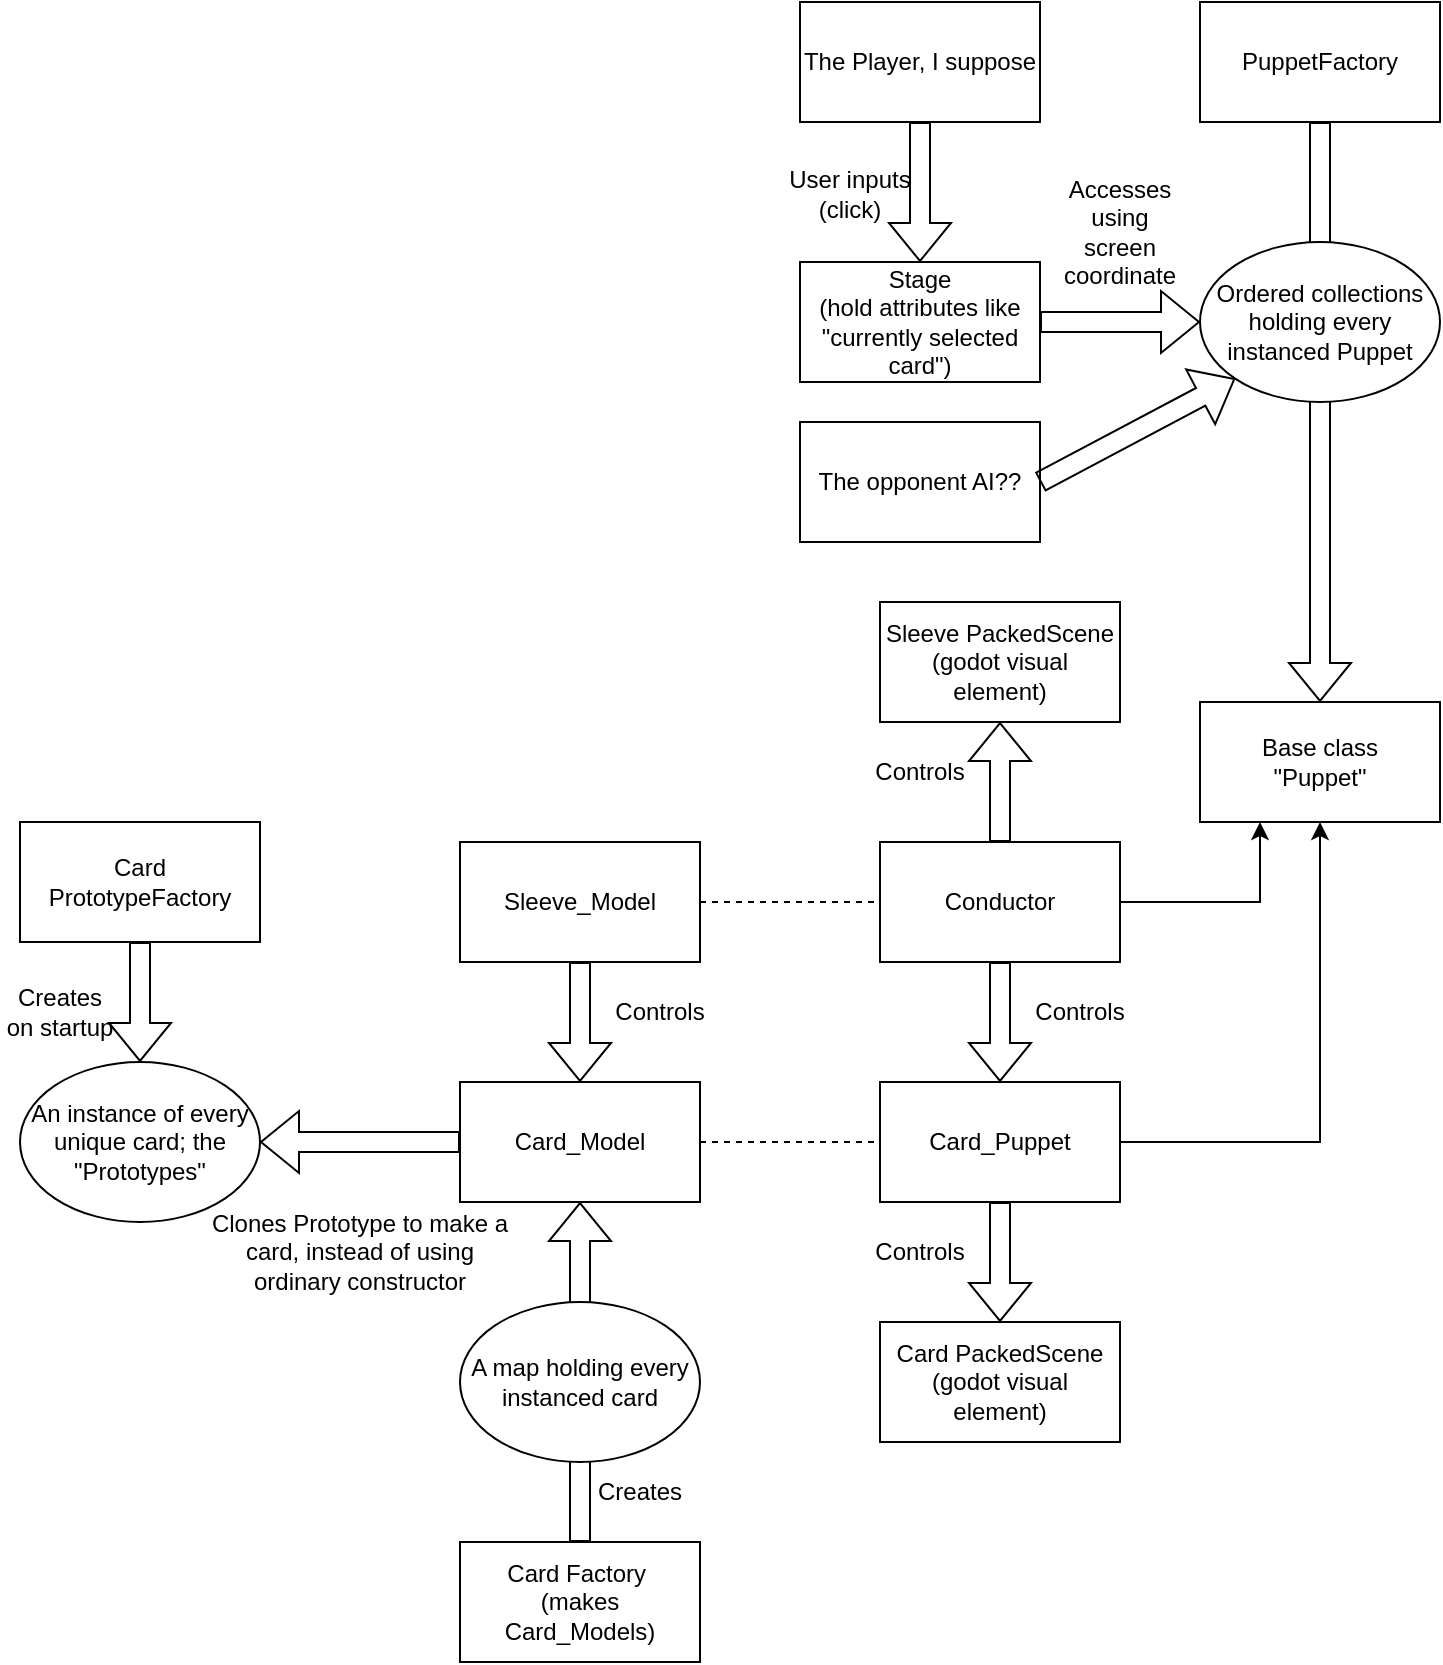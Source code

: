 <mxfile version="26.0.14">
  <diagram name="Page-1" id="O30LLgud_6TFPa-AbBOW">
    <mxGraphModel dx="1750" dy="928" grid="1" gridSize="10" guides="1" tooltips="1" connect="1" arrows="1" fold="1" page="1" pageScale="1" pageWidth="850" pageHeight="1100" math="0" shadow="0">
      <root>
        <mxCell id="0" />
        <mxCell id="1" parent="0" />
        <mxCell id="1Do7L8G-FdpPgMf-15_G-1" value="Card_Model" style="rounded=0;whiteSpace=wrap;html=1;" vertex="1" parent="1">
          <mxGeometry x="270" y="740" width="120" height="60" as="geometry" />
        </mxCell>
        <mxCell id="1Do7L8G-FdpPgMf-15_G-2" value="Sleeve_Model" style="rounded=0;whiteSpace=wrap;html=1;" vertex="1" parent="1">
          <mxGeometry x="270" y="620" width="120" height="60" as="geometry" />
        </mxCell>
        <mxCell id="1Do7L8G-FdpPgMf-15_G-3" value="Card_Puppet" style="rounded=0;whiteSpace=wrap;html=1;" vertex="1" parent="1">
          <mxGeometry x="480" y="740" width="120" height="60" as="geometry" />
        </mxCell>
        <mxCell id="1Do7L8G-FdpPgMf-15_G-4" value="Conductor" style="rounded=0;whiteSpace=wrap;html=1;" vertex="1" parent="1">
          <mxGeometry x="480" y="620" width="120" height="60" as="geometry" />
        </mxCell>
        <mxCell id="1Do7L8G-FdpPgMf-15_G-6" value="" style="endArrow=none;dashed=1;html=1;rounded=0;exitX=1;exitY=0.5;exitDx=0;exitDy=0;entryX=0;entryY=0.5;entryDx=0;entryDy=0;" edge="1" parent="1" source="1Do7L8G-FdpPgMf-15_G-2" target="1Do7L8G-FdpPgMf-15_G-4">
          <mxGeometry width="50" height="50" relative="1" as="geometry">
            <mxPoint x="380" y="740" as="sourcePoint" />
            <mxPoint x="430" y="690" as="targetPoint" />
          </mxGeometry>
        </mxCell>
        <mxCell id="1Do7L8G-FdpPgMf-15_G-7" value="" style="endArrow=none;dashed=1;html=1;rounded=0;exitX=1;exitY=0.5;exitDx=0;exitDy=0;entryX=0;entryY=0.5;entryDx=0;entryDy=0;" edge="1" parent="1" source="1Do7L8G-FdpPgMf-15_G-1" target="1Do7L8G-FdpPgMf-15_G-3">
          <mxGeometry width="50" height="50" relative="1" as="geometry">
            <mxPoint x="290" y="1030" as="sourcePoint" />
            <mxPoint x="340" y="980" as="targetPoint" />
          </mxGeometry>
        </mxCell>
        <mxCell id="1Do7L8G-FdpPgMf-15_G-8" value="Base class&lt;br&gt;&quot;Puppet&quot;" style="rounded=0;whiteSpace=wrap;html=1;" vertex="1" parent="1">
          <mxGeometry x="640" y="550" width="120" height="60" as="geometry" />
        </mxCell>
        <mxCell id="1Do7L8G-FdpPgMf-15_G-10" value="" style="endArrow=classic;html=1;rounded=0;entryX=0.5;entryY=1;entryDx=0;entryDy=0;exitX=1;exitY=0.5;exitDx=0;exitDy=0;" edge="1" parent="1" source="1Do7L8G-FdpPgMf-15_G-3" target="1Do7L8G-FdpPgMf-15_G-8">
          <mxGeometry width="50" height="50" relative="1" as="geometry">
            <mxPoint x="760" y="800" as="sourcePoint" />
            <mxPoint x="820" y="720" as="targetPoint" />
            <Array as="points">
              <mxPoint x="700" y="770" />
            </Array>
          </mxGeometry>
        </mxCell>
        <mxCell id="1Do7L8G-FdpPgMf-15_G-11" value="" style="endArrow=classic;html=1;rounded=0;entryX=0.25;entryY=1;entryDx=0;entryDy=0;exitX=1;exitY=0.5;exitDx=0;exitDy=0;" edge="1" parent="1" source="1Do7L8G-FdpPgMf-15_G-4" target="1Do7L8G-FdpPgMf-15_G-8">
          <mxGeometry width="50" height="50" relative="1" as="geometry">
            <mxPoint x="770" y="810" as="sourcePoint" />
            <mxPoint x="830" y="730" as="targetPoint" />
            <Array as="points">
              <mxPoint x="670" y="650" />
            </Array>
          </mxGeometry>
        </mxCell>
        <mxCell id="1Do7L8G-FdpPgMf-15_G-12" value="" style="shape=flexArrow;endArrow=classic;html=1;rounded=0;entryX=0.5;entryY=0;entryDx=0;entryDy=0;exitX=0.5;exitY=1;exitDx=0;exitDy=0;" edge="1" parent="1" source="1Do7L8G-FdpPgMf-15_G-2" target="1Do7L8G-FdpPgMf-15_G-1">
          <mxGeometry width="50" height="50" relative="1" as="geometry">
            <mxPoint x="390" y="940" as="sourcePoint" />
            <mxPoint x="440" y="890" as="targetPoint" />
          </mxGeometry>
        </mxCell>
        <mxCell id="1Do7L8G-FdpPgMf-15_G-13" value="Controls" style="text;html=1;align=center;verticalAlign=middle;whiteSpace=wrap;rounded=0;" vertex="1" parent="1">
          <mxGeometry x="340" y="690" width="60" height="30" as="geometry" />
        </mxCell>
        <mxCell id="1Do7L8G-FdpPgMf-15_G-14" value="" style="shape=flexArrow;endArrow=classic;html=1;rounded=0;exitX=0.5;exitY=1;exitDx=0;exitDy=0;entryX=0.5;entryY=0;entryDx=0;entryDy=0;" edge="1" parent="1" source="1Do7L8G-FdpPgMf-15_G-4" target="1Do7L8G-FdpPgMf-15_G-3">
          <mxGeometry width="50" height="50" relative="1" as="geometry">
            <mxPoint x="580" y="910" as="sourcePoint" />
            <mxPoint x="630" y="860" as="targetPoint" />
          </mxGeometry>
        </mxCell>
        <mxCell id="1Do7L8G-FdpPgMf-15_G-15" value="Controls" style="text;html=1;align=center;verticalAlign=middle;whiteSpace=wrap;rounded=0;" vertex="1" parent="1">
          <mxGeometry x="550" y="690" width="60" height="30" as="geometry" />
        </mxCell>
        <mxCell id="1Do7L8G-FdpPgMf-15_G-17" value="Card PackedScene&lt;br&gt;(godot visual element)" style="rounded=0;whiteSpace=wrap;html=1;" vertex="1" parent="1">
          <mxGeometry x="480" y="860" width="120" height="60" as="geometry" />
        </mxCell>
        <mxCell id="1Do7L8G-FdpPgMf-15_G-18" value="Sleeve PackedScene&lt;br&gt;(godot visual element)" style="rounded=0;whiteSpace=wrap;html=1;" vertex="1" parent="1">
          <mxGeometry x="480" y="500" width="120" height="60" as="geometry" />
        </mxCell>
        <mxCell id="1Do7L8G-FdpPgMf-15_G-19" value="" style="shape=flexArrow;endArrow=classic;html=1;rounded=0;entryX=0.5;entryY=1;entryDx=0;entryDy=0;exitX=0.5;exitY=0;exitDx=0;exitDy=0;" edge="1" parent="1" source="1Do7L8G-FdpPgMf-15_G-4" target="1Do7L8G-FdpPgMf-15_G-18">
          <mxGeometry width="50" height="50" relative="1" as="geometry">
            <mxPoint x="380" y="610" as="sourcePoint" />
            <mxPoint x="430" y="560" as="targetPoint" />
          </mxGeometry>
        </mxCell>
        <mxCell id="1Do7L8G-FdpPgMf-15_G-20" value="" style="shape=flexArrow;endArrow=classic;html=1;rounded=0;exitX=0.5;exitY=1;exitDx=0;exitDy=0;entryX=0.5;entryY=0;entryDx=0;entryDy=0;" edge="1" parent="1" source="1Do7L8G-FdpPgMf-15_G-3" target="1Do7L8G-FdpPgMf-15_G-17">
          <mxGeometry width="50" height="50" relative="1" as="geometry">
            <mxPoint x="540" y="1070" as="sourcePoint" />
            <mxPoint x="590" y="1020" as="targetPoint" />
          </mxGeometry>
        </mxCell>
        <mxCell id="1Do7L8G-FdpPgMf-15_G-21" value="Controls" style="text;html=1;align=center;verticalAlign=middle;whiteSpace=wrap;rounded=0;" vertex="1" parent="1">
          <mxGeometry x="470" y="570" width="60" height="30" as="geometry" />
        </mxCell>
        <mxCell id="1Do7L8G-FdpPgMf-15_G-22" value="Controls" style="text;html=1;align=center;verticalAlign=middle;whiteSpace=wrap;rounded=0;" vertex="1" parent="1">
          <mxGeometry x="470" y="810" width="60" height="30" as="geometry" />
        </mxCell>
        <mxCell id="1Do7L8G-FdpPgMf-15_G-23" value="Card PrototypeFactory" style="rounded=0;whiteSpace=wrap;html=1;" vertex="1" parent="1">
          <mxGeometry x="50" y="610" width="120" height="60" as="geometry" />
        </mxCell>
        <mxCell id="1Do7L8G-FdpPgMf-15_G-24" value="An instance of every unique card; the &quot;Prototypes&quot;" style="ellipse;whiteSpace=wrap;html=1;" vertex="1" parent="1">
          <mxGeometry x="50" y="730" width="120" height="80" as="geometry" />
        </mxCell>
        <mxCell id="1Do7L8G-FdpPgMf-15_G-25" value="" style="shape=flexArrow;endArrow=classic;html=1;rounded=0;exitX=0.5;exitY=1;exitDx=0;exitDy=0;entryX=0.5;entryY=0;entryDx=0;entryDy=0;" edge="1" parent="1" source="1Do7L8G-FdpPgMf-15_G-23" target="1Do7L8G-FdpPgMf-15_G-24">
          <mxGeometry width="50" height="50" relative="1" as="geometry">
            <mxPoint x="330" y="960" as="sourcePoint" />
            <mxPoint x="380" y="910" as="targetPoint" />
          </mxGeometry>
        </mxCell>
        <mxCell id="1Do7L8G-FdpPgMf-15_G-26" value="Creates on startup" style="text;html=1;align=center;verticalAlign=middle;whiteSpace=wrap;rounded=0;" vertex="1" parent="1">
          <mxGeometry x="40" y="690" width="60" height="30" as="geometry" />
        </mxCell>
        <mxCell id="1Do7L8G-FdpPgMf-15_G-27" value="" style="shape=flexArrow;endArrow=classic;html=1;rounded=0;entryX=1;entryY=0.5;entryDx=0;entryDy=0;exitX=0;exitY=0.5;exitDx=0;exitDy=0;" edge="1" parent="1" source="1Do7L8G-FdpPgMf-15_G-1" target="1Do7L8G-FdpPgMf-15_G-24">
          <mxGeometry width="50" height="50" relative="1" as="geometry">
            <mxPoint x="220" y="930" as="sourcePoint" />
            <mxPoint x="270" y="880" as="targetPoint" />
          </mxGeometry>
        </mxCell>
        <mxCell id="1Do7L8G-FdpPgMf-15_G-28" value="Clones Prototype to make a card, instead of using ordinary constructor" style="text;html=1;align=center;verticalAlign=middle;whiteSpace=wrap;rounded=0;" vertex="1" parent="1">
          <mxGeometry x="140" y="810" width="160" height="30" as="geometry" />
        </mxCell>
        <mxCell id="1Do7L8G-FdpPgMf-15_G-30" value="Card Factory&amp;nbsp;&lt;br&gt;(makes Card_Models)" style="rounded=0;whiteSpace=wrap;html=1;" vertex="1" parent="1">
          <mxGeometry x="270" y="970" width="120" height="60" as="geometry" />
        </mxCell>
        <mxCell id="1Do7L8G-FdpPgMf-15_G-32" value="Creates" style="text;html=1;align=center;verticalAlign=middle;whiteSpace=wrap;rounded=0;" vertex="1" parent="1">
          <mxGeometry x="330" y="930" width="60" height="30" as="geometry" />
        </mxCell>
        <mxCell id="1Do7L8G-FdpPgMf-15_G-36" value="" style="shape=flexArrow;endArrow=classic;html=1;rounded=0;entryX=0.5;entryY=1;entryDx=0;entryDy=0;exitX=0.5;exitY=0;exitDx=0;exitDy=0;" edge="1" parent="1" source="1Do7L8G-FdpPgMf-15_G-30" target="1Do7L8G-FdpPgMf-15_G-1">
          <mxGeometry width="50" height="50" relative="1" as="geometry">
            <mxPoint x="240" y="950" as="sourcePoint" />
            <mxPoint x="290" y="900" as="targetPoint" />
          </mxGeometry>
        </mxCell>
        <mxCell id="1Do7L8G-FdpPgMf-15_G-38" value="Stage&lt;br&gt;(hold attributes like &quot;currently selected card&quot;)" style="rounded=0;whiteSpace=wrap;html=1;" vertex="1" parent="1">
          <mxGeometry x="440" y="330" width="120" height="60" as="geometry" />
        </mxCell>
        <mxCell id="1Do7L8G-FdpPgMf-15_G-39" value="PuppetFactory" style="rounded=0;whiteSpace=wrap;html=1;" vertex="1" parent="1">
          <mxGeometry x="640" y="200" width="120" height="60" as="geometry" />
        </mxCell>
        <mxCell id="1Do7L8G-FdpPgMf-15_G-40" value="" style="shape=flexArrow;endArrow=classic;html=1;rounded=0;exitX=0.5;exitY=1;exitDx=0;exitDy=0;entryX=0.5;entryY=0;entryDx=0;entryDy=0;" edge="1" parent="1" source="1Do7L8G-FdpPgMf-15_G-39" target="1Do7L8G-FdpPgMf-15_G-8">
          <mxGeometry width="50" height="50" relative="1" as="geometry">
            <mxPoint x="300" y="430" as="sourcePoint" />
            <mxPoint x="350" y="380" as="targetPoint" />
          </mxGeometry>
        </mxCell>
        <mxCell id="1Do7L8G-FdpPgMf-15_G-41" value="Ordered collections holding every instanced Puppet" style="ellipse;whiteSpace=wrap;html=1;" vertex="1" parent="1">
          <mxGeometry x="640" y="320" width="120" height="80" as="geometry" />
        </mxCell>
        <mxCell id="1Do7L8G-FdpPgMf-15_G-29" value="A map holding every instanced card" style="ellipse;whiteSpace=wrap;html=1;" vertex="1" parent="1">
          <mxGeometry x="270" y="850" width="120" height="80" as="geometry" />
        </mxCell>
        <mxCell id="1Do7L8G-FdpPgMf-15_G-43" value="" style="shape=flexArrow;endArrow=classic;html=1;rounded=0;entryX=0;entryY=0.5;entryDx=0;entryDy=0;exitX=1;exitY=0.5;exitDx=0;exitDy=0;" edge="1" parent="1" source="1Do7L8G-FdpPgMf-15_G-38" target="1Do7L8G-FdpPgMf-15_G-41">
          <mxGeometry width="50" height="50" relative="1" as="geometry">
            <mxPoint x="300" y="420" as="sourcePoint" />
            <mxPoint x="350" y="370" as="targetPoint" />
          </mxGeometry>
        </mxCell>
        <mxCell id="1Do7L8G-FdpPgMf-15_G-44" value="Accesses using screen coordinate" style="text;html=1;align=center;verticalAlign=middle;whiteSpace=wrap;rounded=0;" vertex="1" parent="1">
          <mxGeometry x="570" y="300" width="60" height="30" as="geometry" />
        </mxCell>
        <mxCell id="1Do7L8G-FdpPgMf-15_G-45" value="The Player, I suppose" style="rounded=0;whiteSpace=wrap;html=1;" vertex="1" parent="1">
          <mxGeometry x="440" y="200" width="120" height="60" as="geometry" />
        </mxCell>
        <mxCell id="1Do7L8G-FdpPgMf-15_G-46" value="The opponent AI??" style="rounded=0;whiteSpace=wrap;html=1;" vertex="1" parent="1">
          <mxGeometry x="440" y="410" width="120" height="60" as="geometry" />
        </mxCell>
        <mxCell id="1Do7L8G-FdpPgMf-15_G-47" value="" style="shape=flexArrow;endArrow=classic;html=1;rounded=0;exitX=0.5;exitY=1;exitDx=0;exitDy=0;entryX=0.5;entryY=0;entryDx=0;entryDy=0;" edge="1" parent="1" source="1Do7L8G-FdpPgMf-15_G-45" target="1Do7L8G-FdpPgMf-15_G-38">
          <mxGeometry width="50" height="50" relative="1" as="geometry">
            <mxPoint x="340" y="360" as="sourcePoint" />
            <mxPoint x="390" y="310" as="targetPoint" />
          </mxGeometry>
        </mxCell>
        <mxCell id="1Do7L8G-FdpPgMf-15_G-48" value="User inputs (click)" style="text;html=1;align=center;verticalAlign=middle;whiteSpace=wrap;rounded=0;" vertex="1" parent="1">
          <mxGeometry x="420" y="281" width="90" height="30" as="geometry" />
        </mxCell>
        <mxCell id="1Do7L8G-FdpPgMf-15_G-49" value="" style="shape=flexArrow;endArrow=classic;html=1;rounded=0;exitX=1;exitY=0.5;exitDx=0;exitDy=0;entryX=0;entryY=1;entryDx=0;entryDy=0;" edge="1" parent="1" source="1Do7L8G-FdpPgMf-15_G-46" target="1Do7L8G-FdpPgMf-15_G-41">
          <mxGeometry width="50" height="50" relative="1" as="geometry">
            <mxPoint x="160" y="470" as="sourcePoint" />
            <mxPoint x="210" y="420" as="targetPoint" />
          </mxGeometry>
        </mxCell>
      </root>
    </mxGraphModel>
  </diagram>
</mxfile>
